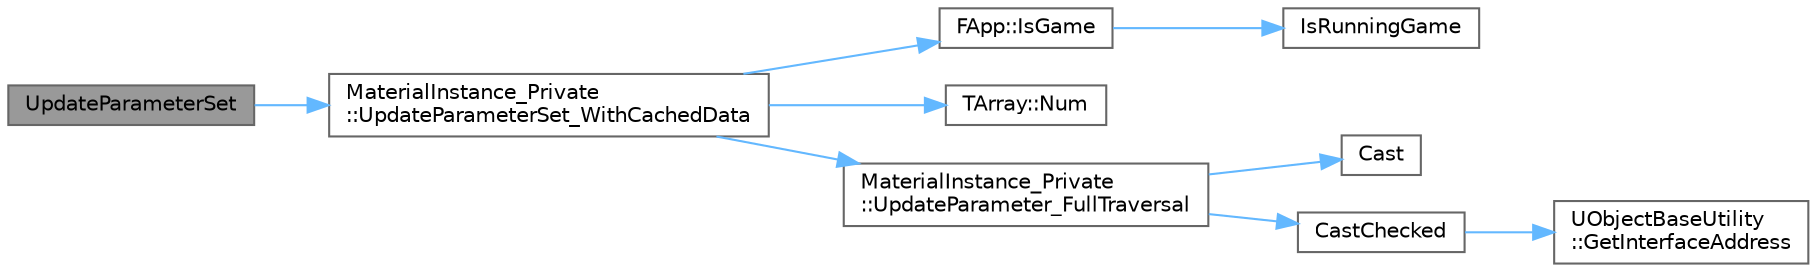 digraph "UpdateParameterSet"
{
 // INTERACTIVE_SVG=YES
 // LATEX_PDF_SIZE
  bgcolor="transparent";
  edge [fontname=Helvetica,fontsize=10,labelfontname=Helvetica,labelfontsize=10];
  node [fontname=Helvetica,fontsize=10,shape=box,height=0.2,width=0.4];
  rankdir="LR";
  Node1 [id="Node000001",label="UpdateParameterSet",height=0.2,width=0.4,color="gray40", fillcolor="grey60", style="filled", fontcolor="black",tooltip="Overloads for UpdateParameterSet to use cached data for types that can leverage it."];
  Node1 -> Node2 [id="edge1_Node000001_Node000002",color="steelblue1",style="solid",tooltip=" "];
  Node2 [id="Node000002",label="MaterialInstance_Private\l::UpdateParameterSet_WithCachedData",height=0.2,width=0.4,color="grey40", fillcolor="white", style="filled",URL="$dd/dcf/namespaceMaterialInstance__Private.html#a5c08b4bf33b34702d58e85a6334b9390",tooltip=" "];
  Node2 -> Node3 [id="edge2_Node000002_Node000003",color="steelblue1",style="solid",tooltip=" "];
  Node3 [id="Node000003",label="FApp::IsGame",height=0.2,width=0.4,color="grey40", fillcolor="white", style="filled",URL="$d9/d01/classFApp.html#a5747b7c4b433587b3849199f04277aea",tooltip="Checks whether this application is a game."];
  Node3 -> Node4 [id="edge3_Node000003_Node000004",color="steelblue1",style="solid",tooltip=" "];
  Node4 [id="Node000004",label="IsRunningGame",height=0.2,width=0.4,color="grey40", fillcolor="white", style="filled",URL="$d8/d97/CoreMisc_8h.html#af8843c0caad166b70a1a67dc9ba8d926",tooltip="Check to see if this executable was launched as a game (not editor or dedicated server) process."];
  Node2 -> Node5 [id="edge4_Node000002_Node000005",color="steelblue1",style="solid",tooltip=" "];
  Node5 [id="Node000005",label="TArray::Num",height=0.2,width=0.4,color="grey40", fillcolor="white", style="filled",URL="$d4/d52/classTArray.html#adcbf9ca48677a9c0c3830cd862dd40d8",tooltip="Returns number of elements in array."];
  Node2 -> Node6 [id="edge5_Node000002_Node000006",color="steelblue1",style="solid",tooltip=" "];
  Node6 [id="Node000006",label="MaterialInstance_Private\l::UpdateParameter_FullTraversal",height=0.2,width=0.4,color="grey40", fillcolor="white", style="filled",URL="$dd/dcf/namespaceMaterialInstance__Private.html#a9718100248216c6e18317cdb7dbe7d73",tooltip=" "];
  Node6 -> Node7 [id="edge6_Node000006_Node000007",color="steelblue1",style="solid",tooltip=" "];
  Node7 [id="Node000007",label="Cast",height=0.2,width=0.4,color="grey40", fillcolor="white", style="filled",URL="$d4/d55/Casts_8h.html#af337187a7ebe36fac35ea41db8a65ba9",tooltip=" "];
  Node6 -> Node8 [id="edge7_Node000006_Node000008",color="steelblue1",style="solid",tooltip=" "];
  Node8 [id="Node000008",label="CastChecked",height=0.2,width=0.4,color="grey40", fillcolor="white", style="filled",URL="$d4/d55/Casts_8h.html#aab30506d0b00905fe332e42486635487",tooltip=" "];
  Node8 -> Node9 [id="edge8_Node000008_Node000009",color="steelblue1",style="solid",tooltip=" "];
  Node9 [id="Node000009",label="UObjectBaseUtility\l::GetInterfaceAddress",height=0.2,width=0.4,color="grey40", fillcolor="white", style="filled",URL="$d6/d7b/classUObjectBaseUtility.html#a0e8391e9eb082502a5b2b60c2974cfb2",tooltip="Returns a pointer to this object safely converted to a pointer of the specified interface class."];
}
